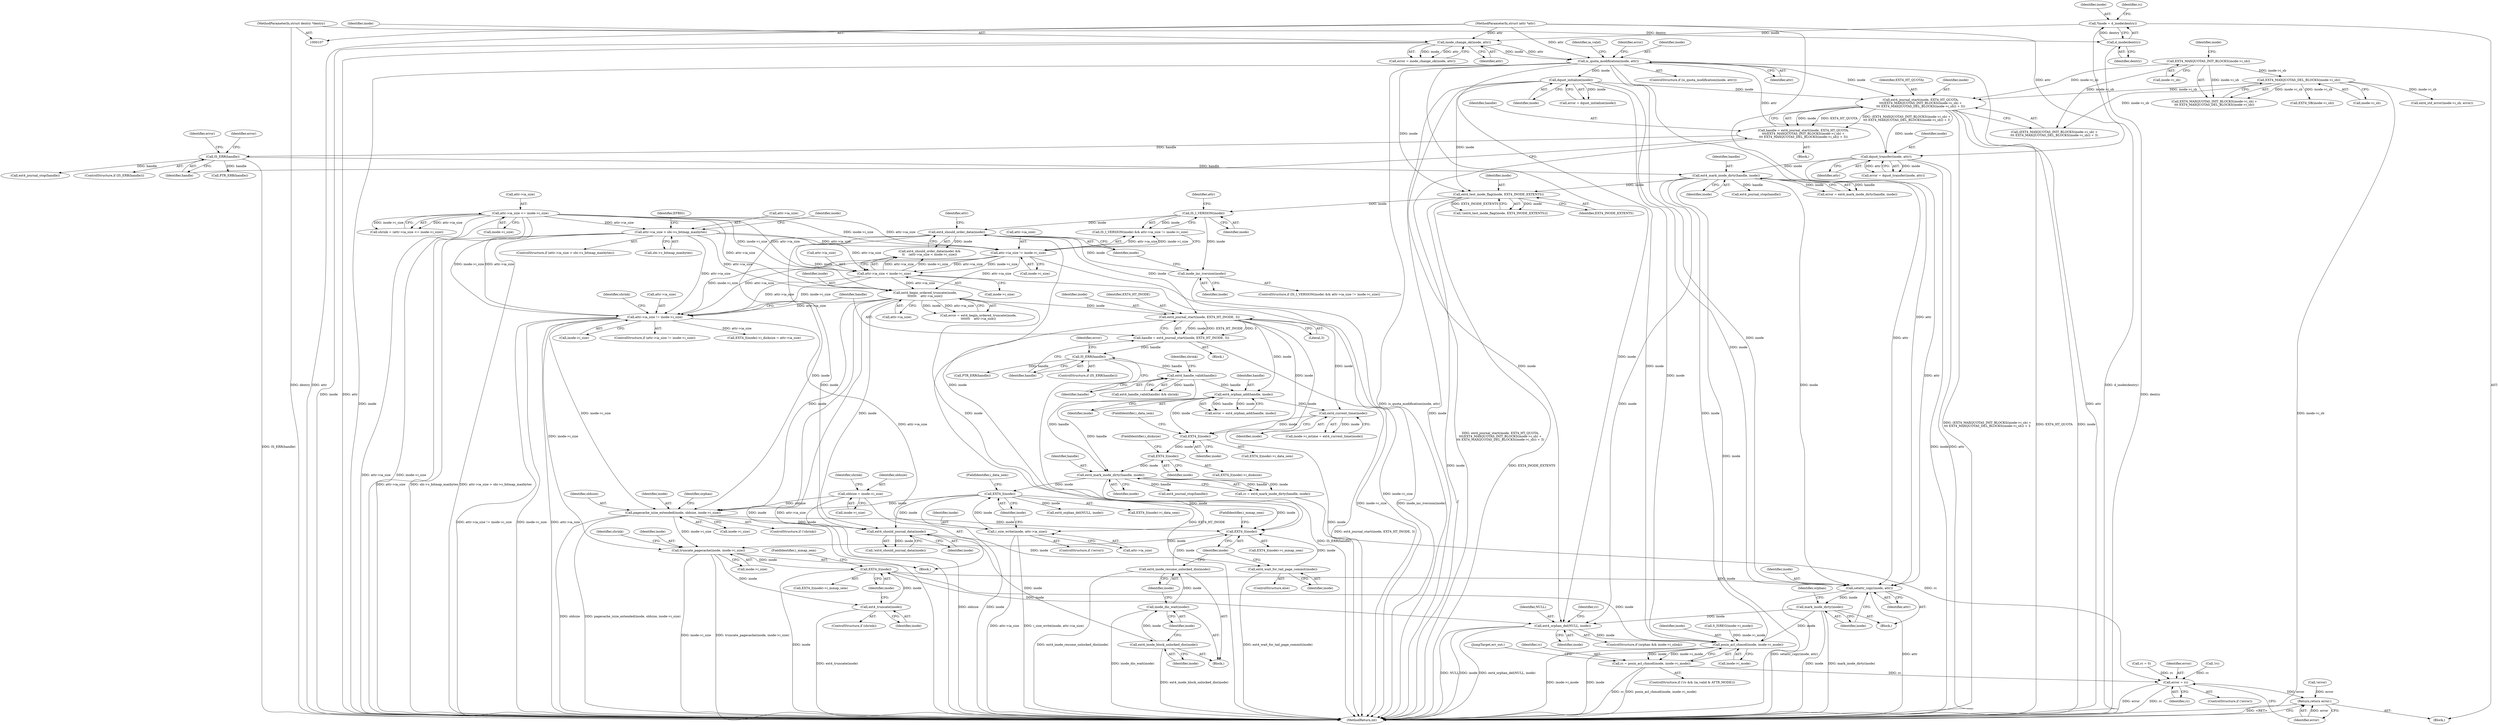 digraph "0_linux_ea3d7209ca01da209cda6f0dea8be9cc4b7a933b_7@API" {
"1000499" [label="(Call,setattr_copy(inode, attr))"];
"1000246" [label="(Call,ext4_mark_inode_dirty(handle, inode))"];
"1000198" [label="(Call,IS_ERR(handle))"];
"1000181" [label="(Call,handle = ext4_journal_start(inode, EXT4_HT_QUOTA,\n\t\t\t(EXT4_MAXQUOTAS_INIT_BLOCKS(inode->i_sb) +\n\t\t\t EXT4_MAXQUOTAS_DEL_BLOCKS(inode->i_sb)) + 3))"];
"1000183" [label="(Call,ext4_journal_start(inode, EXT4_HT_QUOTA,\n\t\t\t(EXT4_MAXQUOTAS_INIT_BLOCKS(inode->i_sb) +\n\t\t\t EXT4_MAXQUOTAS_DEL_BLOCKS(inode->i_sb)) + 3))"];
"1000141" [label="(Call,is_quota_modification(inode, attr))"];
"1000133" [label="(Call,inode_change_ok(inode, attr))"];
"1000112" [label="(Call,*inode = d_inode(dentry))"];
"1000114" [label="(Call,d_inode(dentry))"];
"1000108" [label="(MethodParameterIn,struct dentry *dentry)"];
"1000109" [label="(MethodParameterIn,struct iattr *attr)"];
"1000147" [label="(Call,dquot_initialize(inode))"];
"1000188" [label="(Call,EXT4_MAXQUOTAS_INIT_BLOCKS(inode->i_sb))"];
"1000192" [label="(Call,EXT4_MAXQUOTAS_DEL_BLOCKS(inode->i_sb))"];
"1000208" [label="(Call,dquot_transfer(inode, attr))"];
"1000492" [label="(Call,EXT4_I(inode))"];
"1000487" [label="(Call,ext4_truncate(inode))"];
"1000480" [label="(Call,truncate_pagecache(inode, inode->i_size))"];
"1000477" [label="(Call,EXT4_I(inode))"];
"1000335" [label="(Call,ext4_begin_ordered_truncate(inode,\n\t\t\t\t\t\t\t    attr->ia_size))"];
"1000323" [label="(Call,ext4_should_order_data(inode))"];
"1000310" [label="(Call,IS_I_VERSION(inode))"];
"1000277" [label="(Call,ext4_test_inode_flag(inode, EXT4_INODE_EXTENTS))"];
"1000319" [label="(Call,inode_inc_iversion(inode))"];
"1000325" [label="(Call,attr->ia_size < inode->i_size)"];
"1000289" [label="(Call,attr->ia_size > sbi->s_bitmap_maxbytes)"];
"1000268" [label="(Call,attr->ia_size <= inode->i_size)"];
"1000312" [label="(Call,attr->ia_size != inode->i_size)"];
"1000451" [label="(Call,pagecache_isize_extended(inode, oldsize, inode->i_size))"];
"1000434" [label="(Call,EXT4_I(inode))"];
"1000426" [label="(Call,i_size_write(inode, attr->ia_size))"];
"1000414" [label="(Call,ext4_mark_inode_dirty(handle, inode))"];
"1000375" [label="(Call,ext4_orphan_add(handle, inode))"];
"1000369" [label="(Call,ext4_handle_valid(handle))"];
"1000359" [label="(Call,IS_ERR(handle))"];
"1000352" [label="(Call,handle = ext4_journal_start(inode, EXT4_HT_INODE, 3))"];
"1000354" [label="(Call,ext4_journal_start(inode, EXT4_HT_INODE, 3))"];
"1000406" [label="(Call,EXT4_I(inode))"];
"1000401" [label="(Call,EXT4_I(inode))"];
"1000389" [label="(Call,ext4_current_time(inode))"];
"1000344" [label="(Call,attr->ia_size != inode->i_size)"];
"1000260" [label="(Call,oldsize = inode->i_size)"];
"1000469" [label="(Call,ext4_inode_resume_unlocked_dio(inode))"];
"1000467" [label="(Call,inode_dio_wait(inode))"];
"1000465" [label="(Call,ext4_inode_block_unlocked_dio(inode))"];
"1000462" [label="(Call,ext4_should_journal_data(inode))"];
"1000472" [label="(Call,ext4_wait_for_tail_page_commit(inode))"];
"1000502" [label="(Call,mark_inode_dirty(inode))"];
"1000510" [label="(Call,ext4_orphan_del(NULL, inode))"];
"1000522" [label="(Call,posix_acl_chmod(inode, inode->i_mode))"];
"1000520" [label="(Call,rc = posix_acl_chmod(inode, inode->i_mode))"];
"1000536" [label="(Call,error = rc)"];
"1000539" [label="(Return,return error;)"];
"1000351" [label="(Block,)"];
"1000433" [label="(Call,EXT4_I(inode)->i_data_sem)"];
"1000141" [label="(Call,is_quota_modification(inode, attr))"];
"1000193" [label="(Call,inode->i_sb)"];
"1000202" [label="(Identifier,error)"];
"1000491" [label="(Call,EXT4_I(inode)->i_mmap_sem)"];
"1000324" [label="(Identifier,inode)"];
"1000277" [label="(Call,ext4_test_inode_flag(inode, EXT4_INODE_EXTENTS))"];
"1000401" [label="(Call,EXT4_I(inode))"];
"1000184" [label="(Identifier,inode)"];
"1000327" [label="(Identifier,attr)"];
"1000400" [label="(Call,EXT4_I(inode)->i_data_sem)"];
"1000353" [label="(Identifier,handle)"];
"1000269" [label="(Call,attr->ia_size)"];
"1000479" [label="(FieldIdentifier,i_mmap_sem)"];
"1000448" [label="(ControlStructure,if (!shrink))"];
"1000541" [label="(MethodReturn,int)"];
"1000157" [label="(Identifier,ia_valid)"];
"1000194" [label="(Identifier,inode)"];
"1000210" [label="(Identifier,attr)"];
"1000415" [label="(Identifier,handle)"];
"1000406" [label="(Call,EXT4_I(inode))"];
"1000355" [label="(Identifier,inode)"];
"1000356" [label="(Identifier,EXT4_HT_INODE)"];
"1000537" [label="(Identifier,error)"];
"1000272" [label="(Call,inode->i_size)"];
"1000262" [label="(Call,inode->i_size)"];
"1000528" [label="(Call,ext4_std_error(inode->i_sb, error))"];
"1000186" [label="(Call,(EXT4_MAXQUOTAS_INIT_BLOCKS(inode->i_sb) +\n\t\t\t EXT4_MAXQUOTAS_DEL_BLOCKS(inode->i_sb)) + 3)"];
"1000335" [label="(Call,ext4_begin_ordered_truncate(inode,\n\t\t\t\t\t\t\t    attr->ia_size))"];
"1000336" [label="(Identifier,inode)"];
"1000461" [label="(Call,!ext4_should_journal_data(inode))"];
"1000377" [label="(Identifier,inode)"];
"1000390" [label="(Identifier,inode)"];
"1000499" [label="(Call,setattr_copy(inode, attr))"];
"1000260" [label="(Call,oldsize = inode->i_size)"];
"1000523" [label="(Identifier,inode)"];
"1000188" [label="(Call,EXT4_MAXQUOTAS_INIT_BLOCKS(inode->i_sb))"];
"1000477" [label="(Call,EXT4_I(inode))"];
"1000454" [label="(Call,inode->i_size)"];
"1000187" [label="(Call,EXT4_MAXQUOTAS_INIT_BLOCKS(inode->i_sb) +\n\t\t\t EXT4_MAXQUOTAS_DEL_BLOCKS(inode->i_sb))"];
"1000267" [label="(Identifier,shrink)"];
"1000183" [label="(Call,ext4_journal_start(inode, EXT4_HT_QUOTA,\n\t\t\t(EXT4_MAXQUOTAS_INIT_BLOCKS(inode->i_sb) +\n\t\t\t EXT4_MAXQUOTAS_DEL_BLOCKS(inode->i_sb)) + 3))"];
"1000301" [label="(Call,S_ISREG(inode->i_mode))"];
"1000352" [label="(Call,handle = ext4_journal_start(inode, EXT4_HT_INODE, 3))"];
"1000486" [label="(Identifier,shrink)"];
"1000354" [label="(Call,ext4_journal_start(inode, EXT4_HT_INODE, 3))"];
"1000326" [label="(Call,attr->ia_size)"];
"1000405" [label="(Call,EXT4_I(inode)->i_disksize)"];
"1000434" [label="(Call,EXT4_I(inode))"];
"1000538" [label="(Identifier,rc)"];
"1000314" [label="(Identifier,attr)"];
"1000471" [label="(ControlStructure,else)"];
"1000140" [label="(ControlStructure,if (is_quota_modification(inode, attr)))"];
"1000527" [label="(JumpTarget,err_out:)"];
"1000348" [label="(Call,inode->i_size)"];
"1000244" [label="(Call,error = ext4_mark_inode_dirty(handle, inode))"];
"1000203" [label="(Call,PTR_ERR(handle))"];
"1000320" [label="(Identifier,inode)"];
"1000427" [label="(Identifier,inode)"];
"1000181" [label="(Call,handle = ext4_journal_start(inode, EXT4_HT_QUOTA,\n\t\t\t(EXT4_MAXQUOTAS_INIT_BLOCKS(inode->i_sb) +\n\t\t\t EXT4_MAXQUOTAS_DEL_BLOCKS(inode->i_sb)) + 3))"];
"1000248" [label="(Identifier,inode)"];
"1000288" [label="(ControlStructure,if (attr->ia_size > sbi->s_bitmap_maxbytes))"];
"1000261" [label="(Identifier,oldsize)"];
"1000214" [label="(Call,ext4_journal_stop(handle))"];
"1000452" [label="(Identifier,inode)"];
"1000478" [label="(Identifier,inode)"];
"1000147" [label="(Call,dquot_initialize(inode))"];
"1000146" [label="(Identifier,error)"];
"1000435" [label="(Identifier,inode)"];
"1000375" [label="(Call,ext4_orphan_add(handle, inode))"];
"1000268" [label="(Call,attr->ia_size <= inode->i_size)"];
"1000450" [label="(Identifier,shrink)"];
"1000198" [label="(Call,IS_ERR(handle))"];
"1000516" [label="(Identifier,rc)"];
"1000536" [label="(Call,error = rc)"];
"1000323" [label="(Call,ext4_should_order_data(inode))"];
"1000414" [label="(Call,ext4_mark_inode_dirty(handle, inode))"];
"1000408" [label="(FieldIdentifier,i_disksize)"];
"1000513" [label="(ControlStructure,if (!rc && (ia_valid & ATTR_MODE)))"];
"1000311" [label="(Identifier,inode)"];
"1000266" [label="(Call,shrink = (attr->ia_size <= inode->i_size))"];
"1000284" [label="(Call,EXT4_SB(inode->i_sb))"];
"1000402" [label="(Identifier,inode)"];
"1000464" [label="(Block,)"];
"1000485" [label="(ControlStructure,if (shrink))"];
"1000143" [label="(Identifier,attr)"];
"1000371" [label="(Identifier,shrink)"];
"1000115" [label="(Identifier,dentry)"];
"1000360" [label="(Identifier,handle)"];
"1000521" [label="(Identifier,rc)"];
"1000337" [label="(Call,attr->ia_size)"];
"1000520" [label="(Call,rc = posix_acl_chmod(inode, inode->i_mode))"];
"1000359" [label="(Call,IS_ERR(handle))"];
"1000522" [label="(Call,posix_acl_chmod(inode, inode->i_mode))"];
"1000498" [label="(Block,)"];
"1000416" [label="(Identifier,inode)"];
"1000437" [label="(Call,ext4_journal_stop(handle))"];
"1000473" [label="(Identifier,inode)"];
"1000511" [label="(Identifier,NULL)"];
"1000376" [label="(Identifier,handle)"];
"1000470" [label="(Identifier,inode)"];
"1000113" [label="(Identifier,inode)"];
"1000134" [label="(Identifier,inode)"];
"1000428" [label="(Call,attr->ia_size)"];
"1000357" [label="(Literal,3)"];
"1000322" [label="(Call,ext4_should_order_data(inode) &&\n\t\t    (attr->ia_size < inode->i_size))"];
"1000385" [label="(Call,inode->i_mtime = ext4_current_time(inode))"];
"1000515" [label="(Call,!rc)"];
"1000290" [label="(Call,attr->ia_size)"];
"1000502" [label="(Call,mark_inode_dirty(inode))"];
"1000423" [label="(ControlStructure,if (!error))"];
"1000309" [label="(Call,IS_I_VERSION(inode) && attr->ia_size != inode->i_size)"];
"1000488" [label="(Identifier,inode)"];
"1000109" [label="(MethodParameterIn,struct iattr *attr)"];
"1000472" [label="(Call,ext4_wait_for_tail_page_commit(inode))"];
"1000476" [label="(Call,EXT4_I(inode)->i_mmap_sem)"];
"1000316" [label="(Call,inode->i_size)"];
"1000458" [label="(Identifier,orphan)"];
"1000436" [label="(FieldIdentifier,i_data_sem)"];
"1000389" [label="(Call,ext4_current_time(inode))"];
"1000289" [label="(Call,attr->ia_size > sbi->s_bitmap_maxbytes)"];
"1000482" [label="(Call,inode->i_size)"];
"1000504" [label="(ControlStructure,if (orphan && inode->i_nlink))"];
"1000303" [label="(Identifier,inode)"];
"1000466" [label="(Identifier,inode)"];
"1000451" [label="(Call,pagecache_isize_extended(inode, oldsize, inode->i_size))"];
"1000370" [label="(Identifier,handle)"];
"1000364" [label="(Call,PTR_ERR(handle))"];
"1000481" [label="(Identifier,inode)"];
"1000412" [label="(Call,rc = ext4_mark_inode_dirty(handle, inode))"];
"1000373" [label="(Call,error = ext4_orphan_add(handle, inode))"];
"1000492" [label="(Call,EXT4_I(inode))"];
"1000192" [label="(Call,EXT4_MAXQUOTAS_DEL_BLOCKS(inode->i_sb))"];
"1000112" [label="(Call,*inode = d_inode(dentry))"];
"1000510" [label="(Call,ext4_orphan_del(NULL, inode))"];
"1000512" [label="(Identifier,inode)"];
"1000182" [label="(Identifier,handle)"];
"1000480" [label="(Call,truncate_pagecache(inode, inode->i_size))"];
"1000257" [label="(Block,)"];
"1000343" [label="(ControlStructure,if (attr->ia_size != inode->i_size))"];
"1000533" [label="(ControlStructure,if (!error))"];
"1000249" [label="(Call,ext4_journal_stop(handle))"];
"1000131" [label="(Call,error = inode_change_ok(inode, attr))"];
"1000493" [label="(Identifier,inode)"];
"1000453" [label="(Identifier,oldsize)"];
"1000444" [label="(Call,ext4_orphan_del(NULL, inode))"];
"1000363" [label="(Identifier,error)"];
"1000148" [label="(Identifier,inode)"];
"1000469" [label="(Call,ext4_inode_resume_unlocked_dio(inode))"];
"1000278" [label="(Identifier,inode)"];
"1000540" [label="(Identifier,error)"];
"1000179" [label="(Block,)"];
"1000279" [label="(Identifier,EXT4_INODE_EXTENTS)"];
"1000298" [label="(Identifier,EFBIG)"];
"1000524" [label="(Call,inode->i_mode)"];
"1000368" [label="(Call,ext4_handle_valid(handle) && shrink)"];
"1000209" [label="(Identifier,inode)"];
"1000246" [label="(Call,ext4_mark_inode_dirty(handle, inode))"];
"1000145" [label="(Call,error = dquot_initialize(inode))"];
"1000206" [label="(Call,error = dquot_transfer(inode, attr))"];
"1000142" [label="(Identifier,inode)"];
"1000369" [label="(Call,ext4_handle_valid(handle))"];
"1000135" [label="(Identifier,attr)"];
"1000325" [label="(Call,attr->ia_size < inode->i_size)"];
"1000207" [label="(Identifier,error)"];
"1000185" [label="(Identifier,EXT4_HT_QUOTA)"];
"1000312" [label="(Call,attr->ia_size != inode->i_size)"];
"1000465" [label="(Call,ext4_inode_block_unlocked_dio(inode))"];
"1000403" [label="(FieldIdentifier,i_data_sem)"];
"1000539" [label="(Return,return error;)"];
"1000404" [label="(Call,EXT4_I(inode)->i_disksize = attr->ia_size)"];
"1000308" [label="(ControlStructure,if (IS_I_VERSION(inode) && attr->ia_size != inode->i_size))"];
"1000467" [label="(Call,inode_dio_wait(inode))"];
"1000500" [label="(Identifier,inode)"];
"1000494" [label="(FieldIdentifier,i_mmap_sem)"];
"1000462" [label="(Call,ext4_should_journal_data(inode))"];
"1000208" [label="(Call,dquot_transfer(inode, attr))"];
"1000329" [label="(Call,inode->i_size)"];
"1000197" [label="(ControlStructure,if (IS_ERR(handle)))"];
"1000189" [label="(Call,inode->i_sb)"];
"1000276" [label="(Call,!(ext4_test_inode_flag(inode, EXT4_INODE_EXTENTS)))"];
"1000118" [label="(Call,rc = 0)"];
"1000119" [label="(Identifier,rc)"];
"1000506" [label="(Identifier,orphan)"];
"1000114" [label="(Call,d_inode(dentry))"];
"1000358" [label="(ControlStructure,if (IS_ERR(handle)))"];
"1000313" [label="(Call,attr->ia_size)"];
"1000310" [label="(Call,IS_I_VERSION(inode))"];
"1000407" [label="(Identifier,inode)"];
"1000463" [label="(Identifier,inode)"];
"1000534" [label="(Call,!error)"];
"1000293" [label="(Call,sbi->s_bitmap_maxbytes)"];
"1000503" [label="(Identifier,inode)"];
"1000247" [label="(Identifier,handle)"];
"1000468" [label="(Identifier,inode)"];
"1000345" [label="(Call,attr->ia_size)"];
"1000133" [label="(Call,inode_change_ok(inode, attr))"];
"1000319" [label="(Call,inode_inc_iversion(inode))"];
"1000426" [label="(Call,i_size_write(inode, attr->ia_size))"];
"1000199" [label="(Identifier,handle)"];
"1000501" [label="(Identifier,attr)"];
"1000333" [label="(Call,error = ext4_begin_ordered_truncate(inode,\n\t\t\t\t\t\t\t    attr->ia_size))"];
"1000344" [label="(Call,attr->ia_size != inode->i_size)"];
"1000108" [label="(MethodParameterIn,struct dentry *dentry)"];
"1000487" [label="(Call,ext4_truncate(inode))"];
"1000110" [label="(Block,)"];
"1000499" -> "1000498"  [label="AST: "];
"1000499" -> "1000501"  [label="CFG: "];
"1000500" -> "1000499"  [label="AST: "];
"1000501" -> "1000499"  [label="AST: "];
"1000503" -> "1000499"  [label="CFG: "];
"1000499" -> "1000541"  [label="DDG: setattr_copy(inode, attr)"];
"1000499" -> "1000541"  [label="DDG: attr"];
"1000246" -> "1000499"  [label="DDG: inode"];
"1000141" -> "1000499"  [label="DDG: inode"];
"1000141" -> "1000499"  [label="DDG: attr"];
"1000492" -> "1000499"  [label="DDG: inode"];
"1000147" -> "1000499"  [label="DDG: inode"];
"1000208" -> "1000499"  [label="DDG: attr"];
"1000109" -> "1000499"  [label="DDG: attr"];
"1000499" -> "1000502"  [label="DDG: inode"];
"1000246" -> "1000244"  [label="AST: "];
"1000246" -> "1000248"  [label="CFG: "];
"1000247" -> "1000246"  [label="AST: "];
"1000248" -> "1000246"  [label="AST: "];
"1000244" -> "1000246"  [label="CFG: "];
"1000246" -> "1000541"  [label="DDG: inode"];
"1000246" -> "1000244"  [label="DDG: handle"];
"1000246" -> "1000244"  [label="DDG: inode"];
"1000198" -> "1000246"  [label="DDG: handle"];
"1000208" -> "1000246"  [label="DDG: inode"];
"1000246" -> "1000249"  [label="DDG: handle"];
"1000246" -> "1000277"  [label="DDG: inode"];
"1000246" -> "1000510"  [label="DDG: inode"];
"1000246" -> "1000522"  [label="DDG: inode"];
"1000198" -> "1000197"  [label="AST: "];
"1000198" -> "1000199"  [label="CFG: "];
"1000199" -> "1000198"  [label="AST: "];
"1000202" -> "1000198"  [label="CFG: "];
"1000207" -> "1000198"  [label="CFG: "];
"1000198" -> "1000541"  [label="DDG: IS_ERR(handle)"];
"1000181" -> "1000198"  [label="DDG: handle"];
"1000198" -> "1000203"  [label="DDG: handle"];
"1000198" -> "1000214"  [label="DDG: handle"];
"1000181" -> "1000179"  [label="AST: "];
"1000181" -> "1000183"  [label="CFG: "];
"1000182" -> "1000181"  [label="AST: "];
"1000183" -> "1000181"  [label="AST: "];
"1000199" -> "1000181"  [label="CFG: "];
"1000181" -> "1000541"  [label="DDG: ext4_journal_start(inode, EXT4_HT_QUOTA,\n\t\t\t(EXT4_MAXQUOTAS_INIT_BLOCKS(inode->i_sb) +\n\t\t\t EXT4_MAXQUOTAS_DEL_BLOCKS(inode->i_sb)) + 3)"];
"1000183" -> "1000181"  [label="DDG: inode"];
"1000183" -> "1000181"  [label="DDG: EXT4_HT_QUOTA"];
"1000183" -> "1000181"  [label="DDG: (EXT4_MAXQUOTAS_INIT_BLOCKS(inode->i_sb) +\n\t\t\t EXT4_MAXQUOTAS_DEL_BLOCKS(inode->i_sb)) + 3"];
"1000183" -> "1000186"  [label="CFG: "];
"1000184" -> "1000183"  [label="AST: "];
"1000185" -> "1000183"  [label="AST: "];
"1000186" -> "1000183"  [label="AST: "];
"1000183" -> "1000541"  [label="DDG: (EXT4_MAXQUOTAS_INIT_BLOCKS(inode->i_sb) +\n\t\t\t EXT4_MAXQUOTAS_DEL_BLOCKS(inode->i_sb)) + 3"];
"1000183" -> "1000541"  [label="DDG: EXT4_HT_QUOTA"];
"1000183" -> "1000541"  [label="DDG: inode"];
"1000141" -> "1000183"  [label="DDG: inode"];
"1000147" -> "1000183"  [label="DDG: inode"];
"1000188" -> "1000183"  [label="DDG: inode->i_sb"];
"1000192" -> "1000183"  [label="DDG: inode->i_sb"];
"1000183" -> "1000208"  [label="DDG: inode"];
"1000141" -> "1000140"  [label="AST: "];
"1000141" -> "1000143"  [label="CFG: "];
"1000142" -> "1000141"  [label="AST: "];
"1000143" -> "1000141"  [label="AST: "];
"1000146" -> "1000141"  [label="CFG: "];
"1000157" -> "1000141"  [label="CFG: "];
"1000141" -> "1000541"  [label="DDG: inode"];
"1000141" -> "1000541"  [label="DDG: is_quota_modification(inode, attr)"];
"1000141" -> "1000541"  [label="DDG: attr"];
"1000133" -> "1000141"  [label="DDG: inode"];
"1000133" -> "1000141"  [label="DDG: attr"];
"1000109" -> "1000141"  [label="DDG: attr"];
"1000141" -> "1000147"  [label="DDG: inode"];
"1000141" -> "1000208"  [label="DDG: attr"];
"1000141" -> "1000277"  [label="DDG: inode"];
"1000141" -> "1000510"  [label="DDG: inode"];
"1000141" -> "1000522"  [label="DDG: inode"];
"1000133" -> "1000131"  [label="AST: "];
"1000133" -> "1000135"  [label="CFG: "];
"1000134" -> "1000133"  [label="AST: "];
"1000135" -> "1000133"  [label="AST: "];
"1000131" -> "1000133"  [label="CFG: "];
"1000133" -> "1000541"  [label="DDG: inode"];
"1000133" -> "1000541"  [label="DDG: attr"];
"1000133" -> "1000131"  [label="DDG: inode"];
"1000133" -> "1000131"  [label="DDG: attr"];
"1000112" -> "1000133"  [label="DDG: inode"];
"1000109" -> "1000133"  [label="DDG: attr"];
"1000112" -> "1000110"  [label="AST: "];
"1000112" -> "1000114"  [label="CFG: "];
"1000113" -> "1000112"  [label="AST: "];
"1000114" -> "1000112"  [label="AST: "];
"1000119" -> "1000112"  [label="CFG: "];
"1000112" -> "1000541"  [label="DDG: d_inode(dentry)"];
"1000114" -> "1000112"  [label="DDG: dentry"];
"1000114" -> "1000115"  [label="CFG: "];
"1000115" -> "1000114"  [label="AST: "];
"1000114" -> "1000541"  [label="DDG: dentry"];
"1000108" -> "1000114"  [label="DDG: dentry"];
"1000108" -> "1000107"  [label="AST: "];
"1000108" -> "1000541"  [label="DDG: dentry"];
"1000109" -> "1000107"  [label="AST: "];
"1000109" -> "1000541"  [label="DDG: attr"];
"1000109" -> "1000208"  [label="DDG: attr"];
"1000147" -> "1000145"  [label="AST: "];
"1000147" -> "1000148"  [label="CFG: "];
"1000148" -> "1000147"  [label="AST: "];
"1000145" -> "1000147"  [label="CFG: "];
"1000147" -> "1000541"  [label="DDG: inode"];
"1000147" -> "1000145"  [label="DDG: inode"];
"1000147" -> "1000277"  [label="DDG: inode"];
"1000147" -> "1000510"  [label="DDG: inode"];
"1000147" -> "1000522"  [label="DDG: inode"];
"1000188" -> "1000187"  [label="AST: "];
"1000188" -> "1000189"  [label="CFG: "];
"1000189" -> "1000188"  [label="AST: "];
"1000194" -> "1000188"  [label="CFG: "];
"1000188" -> "1000186"  [label="DDG: inode->i_sb"];
"1000188" -> "1000187"  [label="DDG: inode->i_sb"];
"1000188" -> "1000192"  [label="DDG: inode->i_sb"];
"1000192" -> "1000187"  [label="AST: "];
"1000192" -> "1000193"  [label="CFG: "];
"1000193" -> "1000192"  [label="AST: "];
"1000187" -> "1000192"  [label="CFG: "];
"1000192" -> "1000541"  [label="DDG: inode->i_sb"];
"1000192" -> "1000186"  [label="DDG: inode->i_sb"];
"1000192" -> "1000187"  [label="DDG: inode->i_sb"];
"1000192" -> "1000284"  [label="DDG: inode->i_sb"];
"1000192" -> "1000528"  [label="DDG: inode->i_sb"];
"1000208" -> "1000206"  [label="AST: "];
"1000208" -> "1000210"  [label="CFG: "];
"1000209" -> "1000208"  [label="AST: "];
"1000210" -> "1000208"  [label="AST: "];
"1000206" -> "1000208"  [label="CFG: "];
"1000208" -> "1000541"  [label="DDG: inode"];
"1000208" -> "1000541"  [label="DDG: attr"];
"1000208" -> "1000206"  [label="DDG: inode"];
"1000208" -> "1000206"  [label="DDG: attr"];
"1000492" -> "1000491"  [label="AST: "];
"1000492" -> "1000493"  [label="CFG: "];
"1000493" -> "1000492"  [label="AST: "];
"1000494" -> "1000492"  [label="CFG: "];
"1000492" -> "1000541"  [label="DDG: inode"];
"1000487" -> "1000492"  [label="DDG: inode"];
"1000480" -> "1000492"  [label="DDG: inode"];
"1000492" -> "1000510"  [label="DDG: inode"];
"1000492" -> "1000522"  [label="DDG: inode"];
"1000487" -> "1000485"  [label="AST: "];
"1000487" -> "1000488"  [label="CFG: "];
"1000488" -> "1000487"  [label="AST: "];
"1000493" -> "1000487"  [label="CFG: "];
"1000487" -> "1000541"  [label="DDG: ext4_truncate(inode)"];
"1000480" -> "1000487"  [label="DDG: inode"];
"1000480" -> "1000257"  [label="AST: "];
"1000480" -> "1000482"  [label="CFG: "];
"1000481" -> "1000480"  [label="AST: "];
"1000482" -> "1000480"  [label="AST: "];
"1000486" -> "1000480"  [label="CFG: "];
"1000480" -> "1000541"  [label="DDG: truncate_pagecache(inode, inode->i_size)"];
"1000480" -> "1000541"  [label="DDG: inode->i_size"];
"1000477" -> "1000480"  [label="DDG: inode"];
"1000344" -> "1000480"  [label="DDG: inode->i_size"];
"1000451" -> "1000480"  [label="DDG: inode->i_size"];
"1000477" -> "1000476"  [label="AST: "];
"1000477" -> "1000478"  [label="CFG: "];
"1000478" -> "1000477"  [label="AST: "];
"1000479" -> "1000477"  [label="CFG: "];
"1000335" -> "1000477"  [label="DDG: inode"];
"1000451" -> "1000477"  [label="DDG: inode"];
"1000469" -> "1000477"  [label="DDG: inode"];
"1000434" -> "1000477"  [label="DDG: inode"];
"1000323" -> "1000477"  [label="DDG: inode"];
"1000472" -> "1000477"  [label="DDG: inode"];
"1000335" -> "1000333"  [label="AST: "];
"1000335" -> "1000337"  [label="CFG: "];
"1000336" -> "1000335"  [label="AST: "];
"1000337" -> "1000335"  [label="AST: "];
"1000333" -> "1000335"  [label="CFG: "];
"1000335" -> "1000541"  [label="DDG: inode"];
"1000335" -> "1000541"  [label="DDG: attr->ia_size"];
"1000335" -> "1000333"  [label="DDG: inode"];
"1000335" -> "1000333"  [label="DDG: attr->ia_size"];
"1000323" -> "1000335"  [label="DDG: inode"];
"1000325" -> "1000335"  [label="DDG: attr->ia_size"];
"1000289" -> "1000335"  [label="DDG: attr->ia_size"];
"1000312" -> "1000335"  [label="DDG: attr->ia_size"];
"1000268" -> "1000335"  [label="DDG: attr->ia_size"];
"1000335" -> "1000344"  [label="DDG: attr->ia_size"];
"1000335" -> "1000354"  [label="DDG: inode"];
"1000335" -> "1000451"  [label="DDG: inode"];
"1000335" -> "1000462"  [label="DDG: inode"];
"1000323" -> "1000322"  [label="AST: "];
"1000323" -> "1000324"  [label="CFG: "];
"1000324" -> "1000323"  [label="AST: "];
"1000327" -> "1000323"  [label="CFG: "];
"1000322" -> "1000323"  [label="CFG: "];
"1000323" -> "1000322"  [label="DDG: inode"];
"1000310" -> "1000323"  [label="DDG: inode"];
"1000319" -> "1000323"  [label="DDG: inode"];
"1000323" -> "1000354"  [label="DDG: inode"];
"1000323" -> "1000451"  [label="DDG: inode"];
"1000323" -> "1000462"  [label="DDG: inode"];
"1000310" -> "1000309"  [label="AST: "];
"1000310" -> "1000311"  [label="CFG: "];
"1000311" -> "1000310"  [label="AST: "];
"1000314" -> "1000310"  [label="CFG: "];
"1000309" -> "1000310"  [label="CFG: "];
"1000310" -> "1000309"  [label="DDG: inode"];
"1000277" -> "1000310"  [label="DDG: inode"];
"1000310" -> "1000319"  [label="DDG: inode"];
"1000277" -> "1000276"  [label="AST: "];
"1000277" -> "1000279"  [label="CFG: "];
"1000278" -> "1000277"  [label="AST: "];
"1000279" -> "1000277"  [label="AST: "];
"1000276" -> "1000277"  [label="CFG: "];
"1000277" -> "1000541"  [label="DDG: inode"];
"1000277" -> "1000541"  [label="DDG: EXT4_INODE_EXTENTS"];
"1000277" -> "1000276"  [label="DDG: inode"];
"1000277" -> "1000276"  [label="DDG: EXT4_INODE_EXTENTS"];
"1000319" -> "1000308"  [label="AST: "];
"1000319" -> "1000320"  [label="CFG: "];
"1000320" -> "1000319"  [label="AST: "];
"1000324" -> "1000319"  [label="CFG: "];
"1000319" -> "1000541"  [label="DDG: inode_inc_iversion(inode)"];
"1000325" -> "1000322"  [label="AST: "];
"1000325" -> "1000329"  [label="CFG: "];
"1000326" -> "1000325"  [label="AST: "];
"1000329" -> "1000325"  [label="AST: "];
"1000322" -> "1000325"  [label="CFG: "];
"1000325" -> "1000541"  [label="DDG: inode->i_size"];
"1000325" -> "1000322"  [label="DDG: attr->ia_size"];
"1000325" -> "1000322"  [label="DDG: inode->i_size"];
"1000289" -> "1000325"  [label="DDG: attr->ia_size"];
"1000312" -> "1000325"  [label="DDG: attr->ia_size"];
"1000312" -> "1000325"  [label="DDG: inode->i_size"];
"1000268" -> "1000325"  [label="DDG: attr->ia_size"];
"1000268" -> "1000325"  [label="DDG: inode->i_size"];
"1000325" -> "1000344"  [label="DDG: attr->ia_size"];
"1000325" -> "1000344"  [label="DDG: inode->i_size"];
"1000289" -> "1000288"  [label="AST: "];
"1000289" -> "1000293"  [label="CFG: "];
"1000290" -> "1000289"  [label="AST: "];
"1000293" -> "1000289"  [label="AST: "];
"1000298" -> "1000289"  [label="CFG: "];
"1000303" -> "1000289"  [label="CFG: "];
"1000289" -> "1000541"  [label="DDG: attr->ia_size"];
"1000289" -> "1000541"  [label="DDG: sbi->s_bitmap_maxbytes"];
"1000289" -> "1000541"  [label="DDG: attr->ia_size > sbi->s_bitmap_maxbytes"];
"1000268" -> "1000289"  [label="DDG: attr->ia_size"];
"1000289" -> "1000312"  [label="DDG: attr->ia_size"];
"1000289" -> "1000344"  [label="DDG: attr->ia_size"];
"1000268" -> "1000266"  [label="AST: "];
"1000268" -> "1000272"  [label="CFG: "];
"1000269" -> "1000268"  [label="AST: "];
"1000272" -> "1000268"  [label="AST: "];
"1000266" -> "1000268"  [label="CFG: "];
"1000268" -> "1000541"  [label="DDG: attr->ia_size"];
"1000268" -> "1000541"  [label="DDG: inode->i_size"];
"1000268" -> "1000266"  [label="DDG: attr->ia_size"];
"1000268" -> "1000266"  [label="DDG: inode->i_size"];
"1000268" -> "1000312"  [label="DDG: attr->ia_size"];
"1000268" -> "1000312"  [label="DDG: inode->i_size"];
"1000268" -> "1000344"  [label="DDG: attr->ia_size"];
"1000268" -> "1000344"  [label="DDG: inode->i_size"];
"1000312" -> "1000309"  [label="AST: "];
"1000312" -> "1000316"  [label="CFG: "];
"1000313" -> "1000312"  [label="AST: "];
"1000316" -> "1000312"  [label="AST: "];
"1000309" -> "1000312"  [label="CFG: "];
"1000312" -> "1000541"  [label="DDG: inode->i_size"];
"1000312" -> "1000309"  [label="DDG: attr->ia_size"];
"1000312" -> "1000309"  [label="DDG: inode->i_size"];
"1000312" -> "1000344"  [label="DDG: attr->ia_size"];
"1000312" -> "1000344"  [label="DDG: inode->i_size"];
"1000451" -> "1000448"  [label="AST: "];
"1000451" -> "1000454"  [label="CFG: "];
"1000452" -> "1000451"  [label="AST: "];
"1000453" -> "1000451"  [label="AST: "];
"1000454" -> "1000451"  [label="AST: "];
"1000458" -> "1000451"  [label="CFG: "];
"1000451" -> "1000541"  [label="DDG: oldsize"];
"1000451" -> "1000541"  [label="DDG: pagecache_isize_extended(inode, oldsize, inode->i_size)"];
"1000434" -> "1000451"  [label="DDG: inode"];
"1000260" -> "1000451"  [label="DDG: oldsize"];
"1000344" -> "1000451"  [label="DDG: inode->i_size"];
"1000451" -> "1000462"  [label="DDG: inode"];
"1000434" -> "1000433"  [label="AST: "];
"1000434" -> "1000435"  [label="CFG: "];
"1000435" -> "1000434"  [label="AST: "];
"1000436" -> "1000434"  [label="CFG: "];
"1000434" -> "1000541"  [label="DDG: inode"];
"1000426" -> "1000434"  [label="DDG: inode"];
"1000414" -> "1000434"  [label="DDG: inode"];
"1000434" -> "1000444"  [label="DDG: inode"];
"1000434" -> "1000462"  [label="DDG: inode"];
"1000426" -> "1000423"  [label="AST: "];
"1000426" -> "1000428"  [label="CFG: "];
"1000427" -> "1000426"  [label="AST: "];
"1000428" -> "1000426"  [label="AST: "];
"1000435" -> "1000426"  [label="CFG: "];
"1000426" -> "1000541"  [label="DDG: attr->ia_size"];
"1000426" -> "1000541"  [label="DDG: i_size_write(inode, attr->ia_size)"];
"1000414" -> "1000426"  [label="DDG: inode"];
"1000344" -> "1000426"  [label="DDG: attr->ia_size"];
"1000414" -> "1000412"  [label="AST: "];
"1000414" -> "1000416"  [label="CFG: "];
"1000415" -> "1000414"  [label="AST: "];
"1000416" -> "1000414"  [label="AST: "];
"1000412" -> "1000414"  [label="CFG: "];
"1000414" -> "1000412"  [label="DDG: handle"];
"1000414" -> "1000412"  [label="DDG: inode"];
"1000375" -> "1000414"  [label="DDG: handle"];
"1000369" -> "1000414"  [label="DDG: handle"];
"1000406" -> "1000414"  [label="DDG: inode"];
"1000414" -> "1000437"  [label="DDG: handle"];
"1000375" -> "1000373"  [label="AST: "];
"1000375" -> "1000377"  [label="CFG: "];
"1000376" -> "1000375"  [label="AST: "];
"1000377" -> "1000375"  [label="AST: "];
"1000373" -> "1000375"  [label="CFG: "];
"1000375" -> "1000373"  [label="DDG: handle"];
"1000375" -> "1000373"  [label="DDG: inode"];
"1000369" -> "1000375"  [label="DDG: handle"];
"1000354" -> "1000375"  [label="DDG: inode"];
"1000375" -> "1000389"  [label="DDG: inode"];
"1000375" -> "1000401"  [label="DDG: inode"];
"1000369" -> "1000368"  [label="AST: "];
"1000369" -> "1000370"  [label="CFG: "];
"1000370" -> "1000369"  [label="AST: "];
"1000371" -> "1000369"  [label="CFG: "];
"1000368" -> "1000369"  [label="CFG: "];
"1000369" -> "1000368"  [label="DDG: handle"];
"1000359" -> "1000369"  [label="DDG: handle"];
"1000359" -> "1000358"  [label="AST: "];
"1000359" -> "1000360"  [label="CFG: "];
"1000360" -> "1000359"  [label="AST: "];
"1000363" -> "1000359"  [label="CFG: "];
"1000370" -> "1000359"  [label="CFG: "];
"1000359" -> "1000541"  [label="DDG: IS_ERR(handle)"];
"1000352" -> "1000359"  [label="DDG: handle"];
"1000359" -> "1000364"  [label="DDG: handle"];
"1000352" -> "1000351"  [label="AST: "];
"1000352" -> "1000354"  [label="CFG: "];
"1000353" -> "1000352"  [label="AST: "];
"1000354" -> "1000352"  [label="AST: "];
"1000360" -> "1000352"  [label="CFG: "];
"1000352" -> "1000541"  [label="DDG: ext4_journal_start(inode, EXT4_HT_INODE, 3)"];
"1000354" -> "1000352"  [label="DDG: inode"];
"1000354" -> "1000352"  [label="DDG: EXT4_HT_INODE"];
"1000354" -> "1000352"  [label="DDG: 3"];
"1000354" -> "1000357"  [label="CFG: "];
"1000355" -> "1000354"  [label="AST: "];
"1000356" -> "1000354"  [label="AST: "];
"1000357" -> "1000354"  [label="AST: "];
"1000354" -> "1000541"  [label="DDG: EXT4_HT_INODE"];
"1000354" -> "1000541"  [label="DDG: inode"];
"1000354" -> "1000389"  [label="DDG: inode"];
"1000354" -> "1000401"  [label="DDG: inode"];
"1000406" -> "1000405"  [label="AST: "];
"1000406" -> "1000407"  [label="CFG: "];
"1000407" -> "1000406"  [label="AST: "];
"1000408" -> "1000406"  [label="CFG: "];
"1000401" -> "1000406"  [label="DDG: inode"];
"1000401" -> "1000400"  [label="AST: "];
"1000401" -> "1000402"  [label="CFG: "];
"1000402" -> "1000401"  [label="AST: "];
"1000403" -> "1000401"  [label="CFG: "];
"1000389" -> "1000401"  [label="DDG: inode"];
"1000389" -> "1000385"  [label="AST: "];
"1000389" -> "1000390"  [label="CFG: "];
"1000390" -> "1000389"  [label="AST: "];
"1000385" -> "1000389"  [label="CFG: "];
"1000389" -> "1000385"  [label="DDG: inode"];
"1000344" -> "1000343"  [label="AST: "];
"1000344" -> "1000348"  [label="CFG: "];
"1000345" -> "1000344"  [label="AST: "];
"1000348" -> "1000344"  [label="AST: "];
"1000353" -> "1000344"  [label="CFG: "];
"1000450" -> "1000344"  [label="CFG: "];
"1000344" -> "1000541"  [label="DDG: attr->ia_size != inode->i_size"];
"1000344" -> "1000541"  [label="DDG: inode->i_size"];
"1000344" -> "1000541"  [label="DDG: attr->ia_size"];
"1000344" -> "1000404"  [label="DDG: attr->ia_size"];
"1000260" -> "1000257"  [label="AST: "];
"1000260" -> "1000262"  [label="CFG: "];
"1000261" -> "1000260"  [label="AST: "];
"1000262" -> "1000260"  [label="AST: "];
"1000267" -> "1000260"  [label="CFG: "];
"1000260" -> "1000541"  [label="DDG: oldsize"];
"1000469" -> "1000464"  [label="AST: "];
"1000469" -> "1000470"  [label="CFG: "];
"1000470" -> "1000469"  [label="AST: "];
"1000478" -> "1000469"  [label="CFG: "];
"1000469" -> "1000541"  [label="DDG: ext4_inode_resume_unlocked_dio(inode)"];
"1000467" -> "1000469"  [label="DDG: inode"];
"1000467" -> "1000464"  [label="AST: "];
"1000467" -> "1000468"  [label="CFG: "];
"1000468" -> "1000467"  [label="AST: "];
"1000470" -> "1000467"  [label="CFG: "];
"1000467" -> "1000541"  [label="DDG: inode_dio_wait(inode)"];
"1000465" -> "1000467"  [label="DDG: inode"];
"1000465" -> "1000464"  [label="AST: "];
"1000465" -> "1000466"  [label="CFG: "];
"1000466" -> "1000465"  [label="AST: "];
"1000468" -> "1000465"  [label="CFG: "];
"1000465" -> "1000541"  [label="DDG: ext4_inode_block_unlocked_dio(inode)"];
"1000462" -> "1000465"  [label="DDG: inode"];
"1000462" -> "1000461"  [label="AST: "];
"1000462" -> "1000463"  [label="CFG: "];
"1000463" -> "1000462"  [label="AST: "];
"1000461" -> "1000462"  [label="CFG: "];
"1000462" -> "1000461"  [label="DDG: inode"];
"1000462" -> "1000472"  [label="DDG: inode"];
"1000472" -> "1000471"  [label="AST: "];
"1000472" -> "1000473"  [label="CFG: "];
"1000473" -> "1000472"  [label="AST: "];
"1000478" -> "1000472"  [label="CFG: "];
"1000472" -> "1000541"  [label="DDG: ext4_wait_for_tail_page_commit(inode)"];
"1000502" -> "1000498"  [label="AST: "];
"1000502" -> "1000503"  [label="CFG: "];
"1000503" -> "1000502"  [label="AST: "];
"1000506" -> "1000502"  [label="CFG: "];
"1000502" -> "1000541"  [label="DDG: inode"];
"1000502" -> "1000541"  [label="DDG: mark_inode_dirty(inode)"];
"1000502" -> "1000510"  [label="DDG: inode"];
"1000502" -> "1000522"  [label="DDG: inode"];
"1000510" -> "1000504"  [label="AST: "];
"1000510" -> "1000512"  [label="CFG: "];
"1000511" -> "1000510"  [label="AST: "];
"1000512" -> "1000510"  [label="AST: "];
"1000516" -> "1000510"  [label="CFG: "];
"1000510" -> "1000541"  [label="DDG: NULL"];
"1000510" -> "1000541"  [label="DDG: inode"];
"1000510" -> "1000541"  [label="DDG: ext4_orphan_del(NULL, inode)"];
"1000510" -> "1000522"  [label="DDG: inode"];
"1000522" -> "1000520"  [label="AST: "];
"1000522" -> "1000524"  [label="CFG: "];
"1000523" -> "1000522"  [label="AST: "];
"1000524" -> "1000522"  [label="AST: "];
"1000520" -> "1000522"  [label="CFG: "];
"1000522" -> "1000541"  [label="DDG: inode->i_mode"];
"1000522" -> "1000541"  [label="DDG: inode"];
"1000522" -> "1000520"  [label="DDG: inode"];
"1000522" -> "1000520"  [label="DDG: inode->i_mode"];
"1000301" -> "1000522"  [label="DDG: inode->i_mode"];
"1000520" -> "1000513"  [label="AST: "];
"1000521" -> "1000520"  [label="AST: "];
"1000527" -> "1000520"  [label="CFG: "];
"1000520" -> "1000541"  [label="DDG: posix_acl_chmod(inode, inode->i_mode)"];
"1000520" -> "1000541"  [label="DDG: rc"];
"1000520" -> "1000536"  [label="DDG: rc"];
"1000536" -> "1000533"  [label="AST: "];
"1000536" -> "1000538"  [label="CFG: "];
"1000537" -> "1000536"  [label="AST: "];
"1000538" -> "1000536"  [label="AST: "];
"1000540" -> "1000536"  [label="CFG: "];
"1000536" -> "1000541"  [label="DDG: rc"];
"1000536" -> "1000541"  [label="DDG: error"];
"1000412" -> "1000536"  [label="DDG: rc"];
"1000118" -> "1000536"  [label="DDG: rc"];
"1000515" -> "1000536"  [label="DDG: rc"];
"1000536" -> "1000539"  [label="DDG: error"];
"1000539" -> "1000110"  [label="AST: "];
"1000539" -> "1000540"  [label="CFG: "];
"1000540" -> "1000539"  [label="AST: "];
"1000541" -> "1000539"  [label="CFG: "];
"1000539" -> "1000541"  [label="DDG: <RET>"];
"1000540" -> "1000539"  [label="DDG: error"];
"1000534" -> "1000539"  [label="DDG: error"];
}
